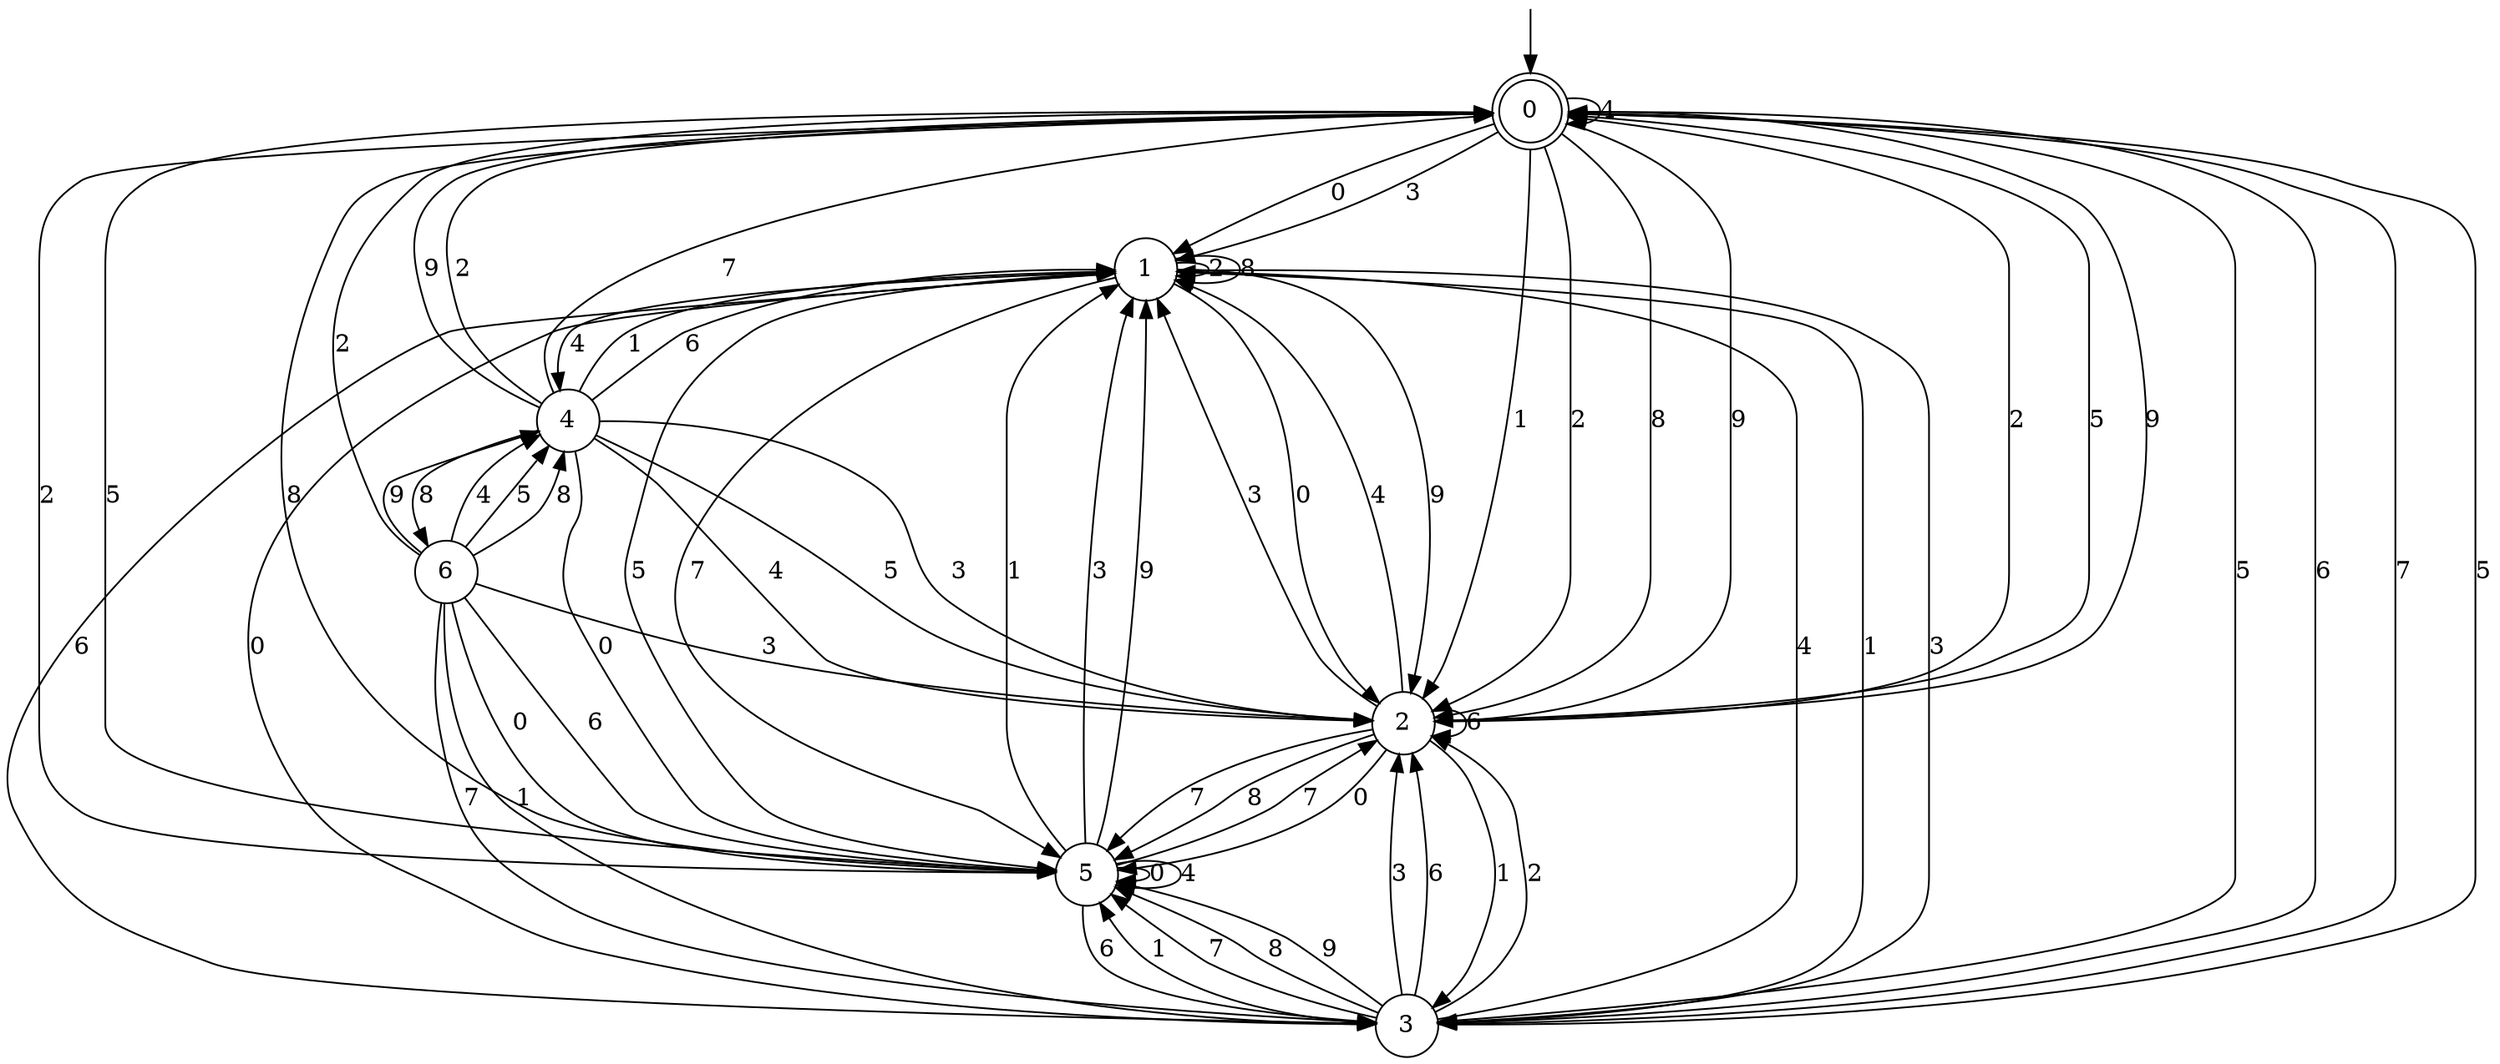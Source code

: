 digraph g {

	s0 [shape="doublecircle" label="0"];
	s1 [shape="circle" label="1"];
	s2 [shape="circle" label="2"];
	s3 [shape="circle" label="3"];
	s4 [shape="circle" label="4"];
	s5 [shape="circle" label="5"];
	s6 [shape="circle" label="6"];
	s0 -> s1 [label="0"];
	s0 -> s2 [label="1"];
	s0 -> s2 [label="2"];
	s0 -> s1 [label="3"];
	s0 -> s0 [label="4"];
	s0 -> s3 [label="5"];
	s0 -> s3 [label="6"];
	s0 -> s3 [label="7"];
	s0 -> s2 [label="8"];
	s0 -> s2 [label="9"];
	s1 -> s2 [label="0"];
	s1 -> s3 [label="1"];
	s1 -> s1 [label="2"];
	s1 -> s3 [label="3"];
	s1 -> s4 [label="4"];
	s1 -> s5 [label="5"];
	s1 -> s3 [label="6"];
	s1 -> s5 [label="7"];
	s1 -> s1 [label="8"];
	s1 -> s2 [label="9"];
	s2 -> s5 [label="0"];
	s2 -> s3 [label="1"];
	s2 -> s0 [label="2"];
	s2 -> s1 [label="3"];
	s2 -> s1 [label="4"];
	s2 -> s0 [label="5"];
	s2 -> s2 [label="6"];
	s2 -> s5 [label="7"];
	s2 -> s5 [label="8"];
	s2 -> s0 [label="9"];
	s3 -> s1 [label="0"];
	s3 -> s5 [label="1"];
	s3 -> s2 [label="2"];
	s3 -> s2 [label="3"];
	s3 -> s1 [label="4"];
	s3 -> s0 [label="5"];
	s3 -> s2 [label="6"];
	s3 -> s5 [label="7"];
	s3 -> s5 [label="8"];
	s3 -> s5 [label="9"];
	s4 -> s5 [label="0"];
	s4 -> s1 [label="1"];
	s4 -> s0 [label="2"];
	s4 -> s2 [label="3"];
	s4 -> s2 [label="4"];
	s4 -> s2 [label="5"];
	s4 -> s1 [label="6"];
	s4 -> s0 [label="7"];
	s4 -> s6 [label="8"];
	s4 -> s0 [label="9"];
	s5 -> s5 [label="0"];
	s5 -> s1 [label="1"];
	s5 -> s0 [label="2"];
	s5 -> s1 [label="3"];
	s5 -> s5 [label="4"];
	s5 -> s0 [label="5"];
	s5 -> s3 [label="6"];
	s5 -> s2 [label="7"];
	s5 -> s0 [label="8"];
	s5 -> s1 [label="9"];
	s6 -> s5 [label="0"];
	s6 -> s3 [label="1"];
	s6 -> s0 [label="2"];
	s6 -> s2 [label="3"];
	s6 -> s4 [label="4"];
	s6 -> s4 [label="5"];
	s6 -> s5 [label="6"];
	s6 -> s3 [label="7"];
	s6 -> s4 [label="8"];
	s6 -> s4 [label="9"];

__start0 [label="" shape="none" width="0" height="0"];
__start0 -> s0;

}
